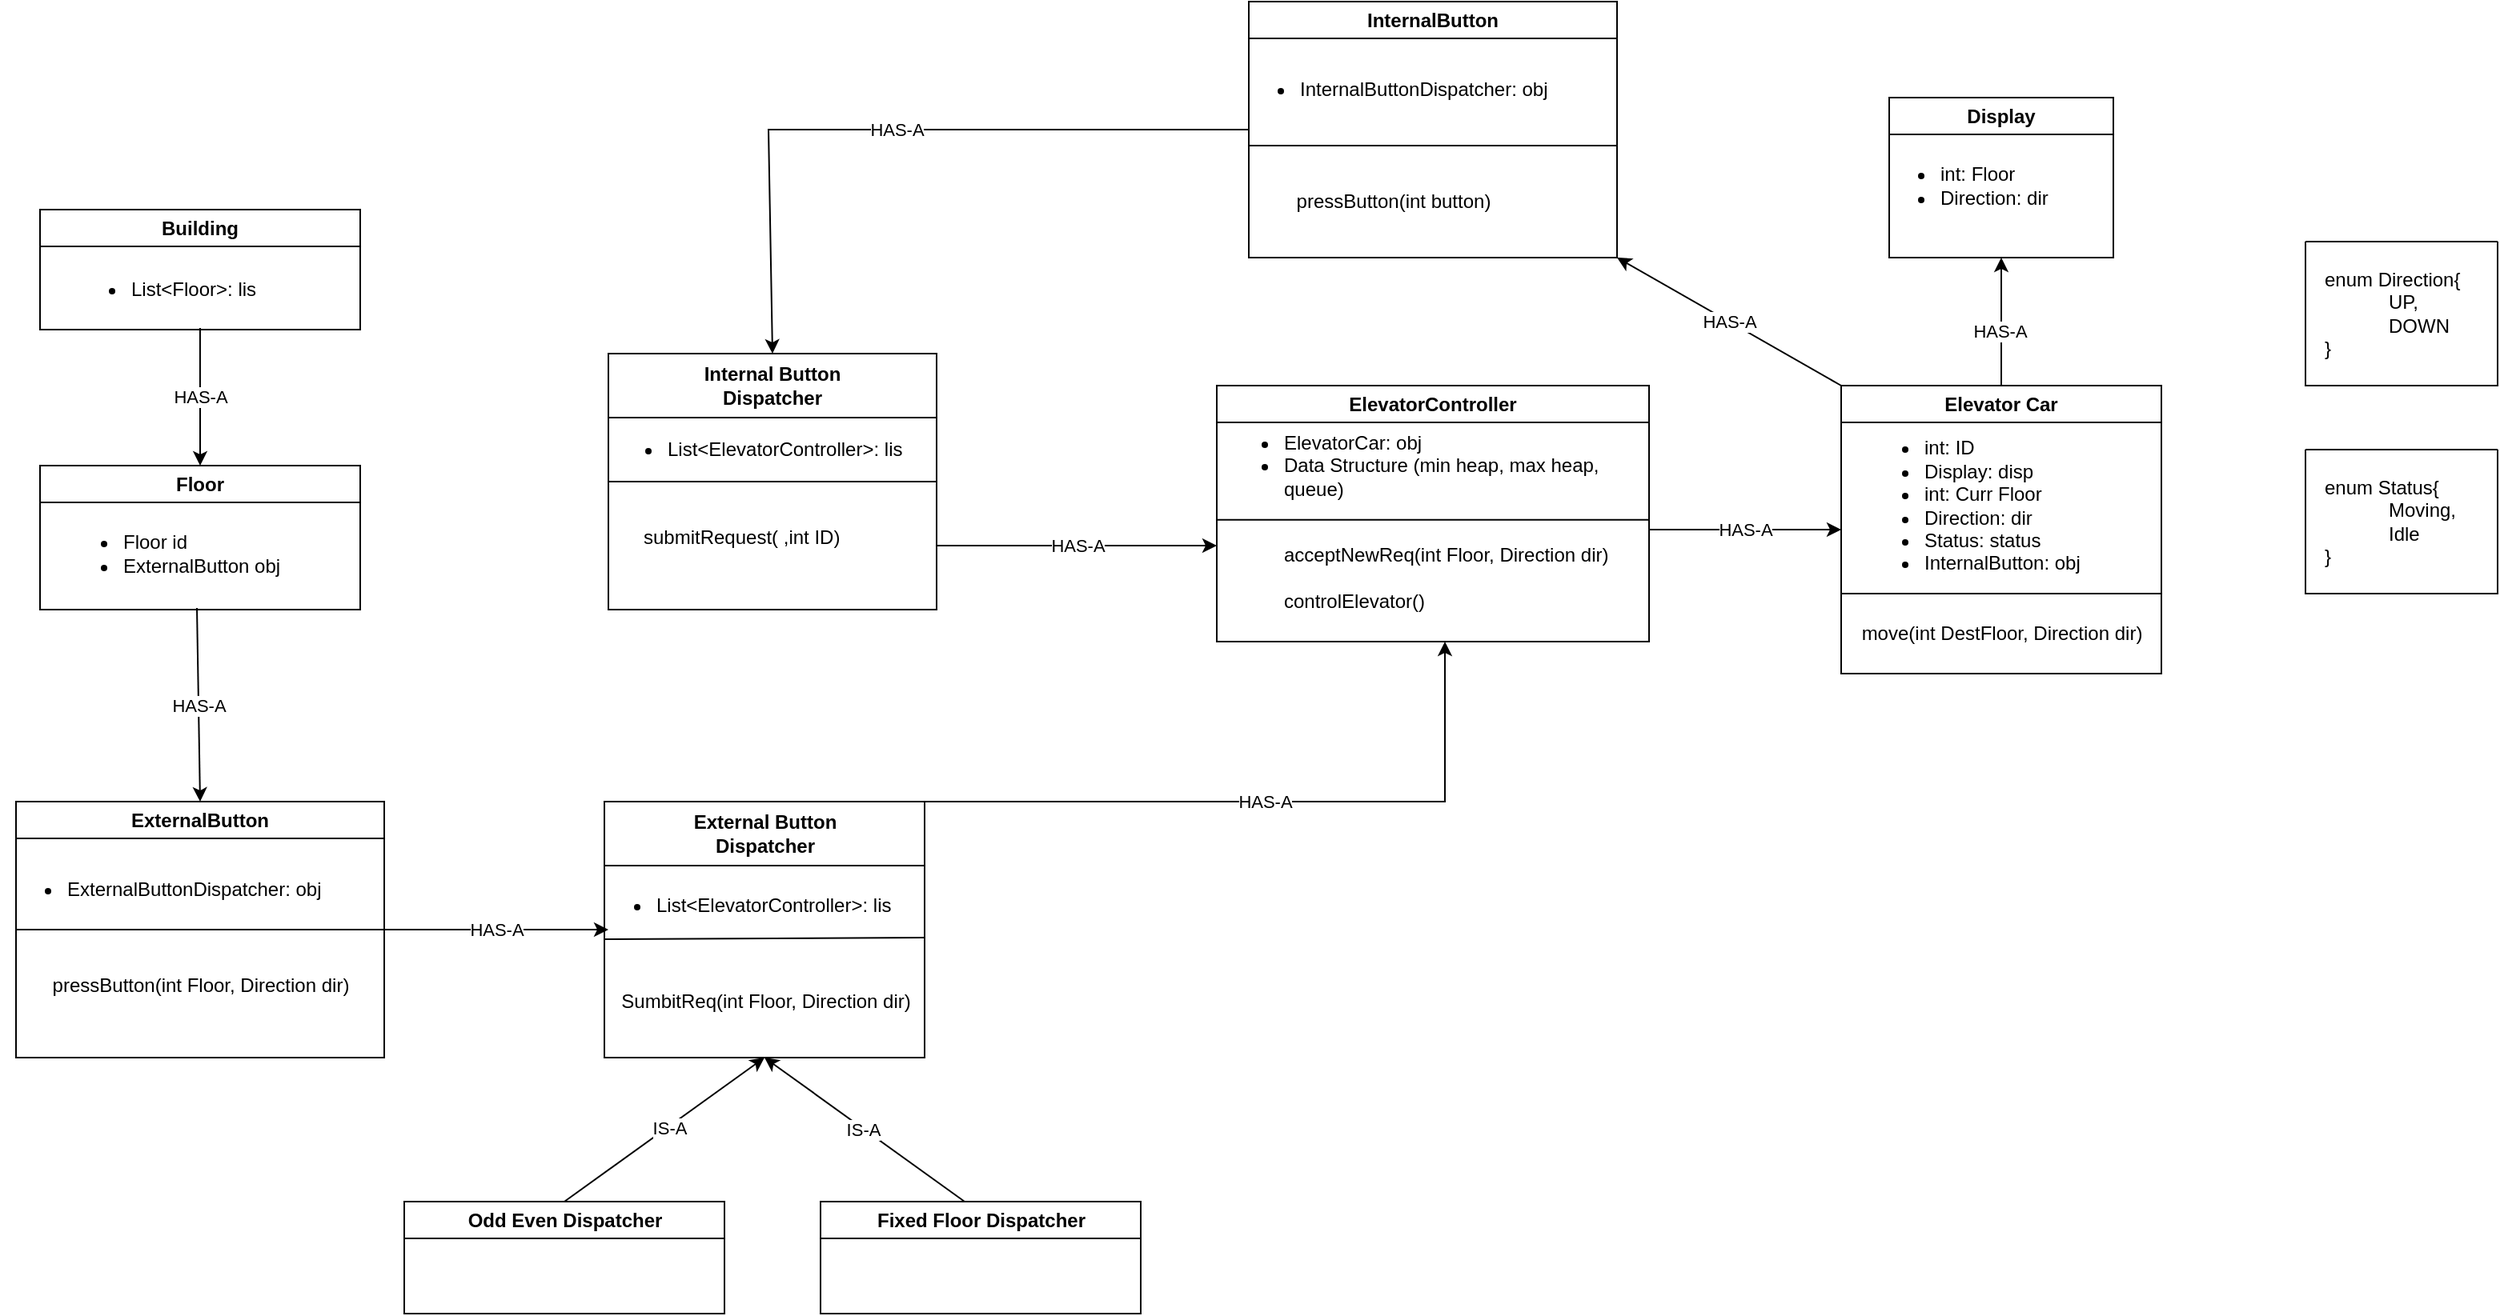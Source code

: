 <mxfile version="28.2.5">
  <diagram name="Page-1" id="kEkYTPhfgNTUpZRSE3Kp">
    <mxGraphModel dx="2878" dy="1769" grid="1" gridSize="10" guides="1" tooltips="1" connect="1" arrows="1" fold="1" page="0" pageScale="1" pageWidth="1654" pageHeight="1169" background="none" math="0" shadow="0">
      <root>
        <mxCell id="0" />
        <mxCell id="1" parent="0" />
        <mxCell id="lN0mKdKQWCnUBSCiJq2a-1" value="Display" style="swimlane;whiteSpace=wrap;html=1;" parent="1" vertex="1">
          <mxGeometry x="320" y="-720" width="140" height="100" as="geometry" />
        </mxCell>
        <mxCell id="lN0mKdKQWCnUBSCiJq2a-3" value="&lt;ul&gt;&lt;li&gt;int: Floor&amp;nbsp;&lt;/li&gt;&lt;li&gt;Direction: dir&lt;/li&gt;&lt;/ul&gt;" style="text;html=1;align=left;verticalAlign=middle;resizable=0;points=[];autosize=1;strokeColor=none;fillColor=none;" parent="lN0mKdKQWCnUBSCiJq2a-1" vertex="1">
          <mxGeometry x="-10" y="20" width="130" height="70" as="geometry" />
        </mxCell>
        <mxCell id="lN0mKdKQWCnUBSCiJq2a-4" value="" style="swimlane;startSize=0;align=left;fontStyle=0" parent="1" vertex="1">
          <mxGeometry x="580" y="-630" width="120" height="90" as="geometry" />
        </mxCell>
        <mxCell id="lN0mKdKQWCnUBSCiJq2a-6" value="enum Direction{&lt;blockquote style=&quot;margin: 0 0 0 40px; border: none; padding: 0px;&quot;&gt;&lt;div&gt;UP,&lt;/div&gt;&lt;div&gt;DOWN&lt;/div&gt;&lt;/blockquote&gt;&lt;div&gt;}&lt;/div&gt;" style="text;html=1;align=left;verticalAlign=middle;resizable=0;points=[];autosize=1;strokeColor=none;fillColor=none;" parent="lN0mKdKQWCnUBSCiJq2a-4" vertex="1">
          <mxGeometry x="10" y="10" width="110" height="70" as="geometry" />
        </mxCell>
        <mxCell id="lN0mKdKQWCnUBSCiJq2a-7" value="" style="swimlane;startSize=0;align=left;fontStyle=0" parent="1" vertex="1">
          <mxGeometry x="580" y="-500" width="120" height="90" as="geometry" />
        </mxCell>
        <mxCell id="lN0mKdKQWCnUBSCiJq2a-8" value="enum Status{&lt;blockquote style=&quot;margin: 0 0 0 40px; border: none; padding: 0px;&quot;&gt;&lt;div&gt;Moving,&lt;/div&gt;&lt;div&gt;Idle&lt;/div&gt;&lt;/blockquote&gt;&lt;div&gt;}&lt;/div&gt;" style="text;html=1;align=left;verticalAlign=middle;resizable=0;points=[];autosize=1;strokeColor=none;fillColor=none;" parent="lN0mKdKQWCnUBSCiJq2a-7" vertex="1">
          <mxGeometry x="10" y="10" width="110" height="70" as="geometry" />
        </mxCell>
        <mxCell id="lN0mKdKQWCnUBSCiJq2a-10" value="Elevator Car" style="swimlane;whiteSpace=wrap;html=1;" parent="1" vertex="1">
          <mxGeometry x="290" y="-540" width="200" height="180" as="geometry" />
        </mxCell>
        <mxCell id="lN0mKdKQWCnUBSCiJq2a-11" value="&lt;ul&gt;&lt;li&gt;int: ID&lt;/li&gt;&lt;li&gt;Display: disp&lt;/li&gt;&lt;li&gt;int: Curr Floor&lt;/li&gt;&lt;li&gt;Direction: dir&lt;/li&gt;&lt;li&gt;Status: status&lt;/li&gt;&lt;li&gt;InternalButton: obj&lt;/li&gt;&lt;/ul&gt;" style="text;html=1;align=left;verticalAlign=middle;resizable=0;points=[];autosize=1;strokeColor=none;fillColor=none;" parent="lN0mKdKQWCnUBSCiJq2a-10" vertex="1">
          <mxGeometry x="10" y="15" width="160" height="120" as="geometry" />
        </mxCell>
        <mxCell id="lN0mKdKQWCnUBSCiJq2a-13" value="move(int DestFloor, Direction dir)" style="text;html=1;align=center;verticalAlign=middle;resizable=0;points=[];autosize=1;strokeColor=none;fillColor=none;" parent="lN0mKdKQWCnUBSCiJq2a-10" vertex="1">
          <mxGeometry y="140" width="200" height="30" as="geometry" />
        </mxCell>
        <mxCell id="lN0mKdKQWCnUBSCiJq2a-12" value="" style="endArrow=none;html=1;rounded=0;" parent="1" edge="1">
          <mxGeometry width="50" height="50" relative="1" as="geometry">
            <mxPoint x="290" y="-410" as="sourcePoint" />
            <mxPoint x="490" y="-410" as="targetPoint" />
          </mxGeometry>
        </mxCell>
        <mxCell id="lN0mKdKQWCnUBSCiJq2a-14" value="" style="endArrow=classic;html=1;rounded=0;entryX=0.5;entryY=1;entryDx=0;entryDy=0;exitX=0.5;exitY=0;exitDx=0;exitDy=0;" parent="1" source="lN0mKdKQWCnUBSCiJq2a-10" target="lN0mKdKQWCnUBSCiJq2a-1" edge="1">
          <mxGeometry width="50" height="50" relative="1" as="geometry">
            <mxPoint x="390" y="-570" as="sourcePoint" />
            <mxPoint x="470" y="-590" as="targetPoint" />
          </mxGeometry>
        </mxCell>
        <mxCell id="lN0mKdKQWCnUBSCiJq2a-15" value="HAS-A" style="edgeLabel;html=1;align=center;verticalAlign=middle;resizable=0;points=[];" parent="lN0mKdKQWCnUBSCiJq2a-14" vertex="1" connectable="0">
          <mxGeometry x="-0.15" y="1" relative="1" as="geometry">
            <mxPoint as="offset" />
          </mxGeometry>
        </mxCell>
        <mxCell id="lN0mKdKQWCnUBSCiJq2a-16" value="InternalButton" style="swimlane;whiteSpace=wrap;html=1;" parent="1" vertex="1">
          <mxGeometry x="-80" y="-780" width="230" height="160" as="geometry" />
        </mxCell>
        <mxCell id="lN0mKdKQWCnUBSCiJq2a-17" value="pressButton(int button)" style="text;html=1;align=center;verticalAlign=middle;resizable=0;points=[];autosize=1;strokeColor=none;fillColor=none;" parent="lN0mKdKQWCnUBSCiJq2a-16" vertex="1">
          <mxGeometry x="20" y="110" width="140" height="30" as="geometry" />
        </mxCell>
        <mxCell id="lN0mKdKQWCnUBSCiJq2a-30" value="&lt;ul&gt;&lt;li&gt;InternalButtonDispatcher: obj&lt;/li&gt;&lt;/ul&gt;" style="text;html=1;align=left;verticalAlign=middle;resizable=0;points=[];autosize=1;strokeColor=none;fillColor=none;" parent="lN0mKdKQWCnUBSCiJq2a-16" vertex="1">
          <mxGeometry x="-10" y="30" width="220" height="50" as="geometry" />
        </mxCell>
        <mxCell id="lN0mKdKQWCnUBSCiJq2a-18" value="" style="endArrow=none;html=1;rounded=0;" parent="1" edge="1">
          <mxGeometry width="50" height="50" relative="1" as="geometry">
            <mxPoint x="-80" y="-690" as="sourcePoint" />
            <mxPoint x="150" y="-690" as="targetPoint" />
          </mxGeometry>
        </mxCell>
        <mxCell id="lN0mKdKQWCnUBSCiJq2a-19" value="ElevatorController" style="swimlane;whiteSpace=wrap;html=1;" parent="1" vertex="1">
          <mxGeometry x="-100" y="-540" width="270" height="160" as="geometry" />
        </mxCell>
        <mxCell id="lN0mKdKQWCnUBSCiJq2a-20" value="&lt;ul&gt;&lt;li&gt;ElevatorCar: obj&lt;/li&gt;&lt;li&gt;Data Structure (min heap, max heap, &lt;br&gt;queue)&lt;/li&gt;&lt;/ul&gt;" style="text;html=1;align=left;verticalAlign=middle;resizable=0;points=[];autosize=1;strokeColor=none;fillColor=none;" parent="lN0mKdKQWCnUBSCiJq2a-19" vertex="1">
          <mxGeometry y="10" width="260" height="80" as="geometry" />
        </mxCell>
        <mxCell id="lN0mKdKQWCnUBSCiJq2a-27" value="acceptNewReq(int Floor, Direction dir)&lt;div&gt;&lt;br&gt;&lt;/div&gt;&lt;div&gt;controlElevator()&lt;/div&gt;" style="text;html=1;align=left;verticalAlign=middle;resizable=0;points=[];autosize=1;strokeColor=none;fillColor=none;" parent="lN0mKdKQWCnUBSCiJq2a-19" vertex="1">
          <mxGeometry x="40" y="90" width="230" height="60" as="geometry" />
        </mxCell>
        <mxCell id="lN0mKdKQWCnUBSCiJq2a-21" value="" style="endArrow=none;html=1;rounded=0;exitX=0;exitY=0.25;exitDx=0;exitDy=0;" parent="lN0mKdKQWCnUBSCiJq2a-19" edge="1">
          <mxGeometry width="50" height="50" relative="1" as="geometry">
            <mxPoint y="83.82" as="sourcePoint" />
            <mxPoint x="270" y="83.82" as="targetPoint" />
            <Array as="points">
              <mxPoint x="170" y="83.82" />
            </Array>
          </mxGeometry>
        </mxCell>
        <mxCell id="lN0mKdKQWCnUBSCiJq2a-22" value="" style="endArrow=classic;html=1;rounded=0;exitX=0;exitY=0;exitDx=0;exitDy=0;entryX=1;entryY=1;entryDx=0;entryDy=0;" parent="1" source="lN0mKdKQWCnUBSCiJq2a-10" target="lN0mKdKQWCnUBSCiJq2a-16" edge="1">
          <mxGeometry relative="1" as="geometry">
            <mxPoint x="-310" y="-430" as="sourcePoint" />
            <mxPoint x="-210" y="-430" as="targetPoint" />
          </mxGeometry>
        </mxCell>
        <mxCell id="lN0mKdKQWCnUBSCiJq2a-23" value="HAS-A" style="edgeLabel;resizable=0;html=1;;align=center;verticalAlign=middle;" parent="lN0mKdKQWCnUBSCiJq2a-22" connectable="0" vertex="1">
          <mxGeometry relative="1" as="geometry" />
        </mxCell>
        <mxCell id="lN0mKdKQWCnUBSCiJq2a-25" value="" style="endArrow=classic;html=1;rounded=0;entryX=0;entryY=0.5;entryDx=0;entryDy=0;" parent="1" target="lN0mKdKQWCnUBSCiJq2a-10" edge="1">
          <mxGeometry relative="1" as="geometry">
            <mxPoint x="170" y="-450" as="sourcePoint" />
            <mxPoint x="370" y="-230" as="targetPoint" />
          </mxGeometry>
        </mxCell>
        <mxCell id="lN0mKdKQWCnUBSCiJq2a-26" value="HAS-A" style="edgeLabel;resizable=0;html=1;;align=center;verticalAlign=middle;" parent="lN0mKdKQWCnUBSCiJq2a-25" connectable="0" vertex="1">
          <mxGeometry relative="1" as="geometry" />
        </mxCell>
        <mxCell id="lN0mKdKQWCnUBSCiJq2a-28" value="External Button&lt;div&gt;Dispatcher&lt;/div&gt;" style="swimlane;whiteSpace=wrap;html=1;startSize=40;" parent="1" vertex="1">
          <mxGeometry x="-482.5" y="-280" width="200" height="160" as="geometry" />
        </mxCell>
        <mxCell id="lN0mKdKQWCnUBSCiJq2a-48" value="SumbitReq(int Floor, Direction dir)" style="text;html=1;align=center;verticalAlign=middle;resizable=0;points=[];autosize=1;strokeColor=none;fillColor=none;" parent="lN0mKdKQWCnUBSCiJq2a-28" vertex="1">
          <mxGeometry y="110" width="200" height="30" as="geometry" />
        </mxCell>
        <mxCell id="Sv7O3x_LQ-dL_3ePFqM9-3" value="&lt;ul&gt;&lt;li&gt;List&amp;lt;ElevatorController&amp;gt;: lis&lt;/li&gt;&lt;/ul&gt;" style="text;html=1;align=left;verticalAlign=middle;resizable=0;points=[];autosize=1;strokeColor=none;fillColor=none;" vertex="1" parent="lN0mKdKQWCnUBSCiJq2a-28">
          <mxGeometry x="-10" y="40" width="210" height="50" as="geometry" />
        </mxCell>
        <mxCell id="Sv7O3x_LQ-dL_3ePFqM9-4" value="" style="endArrow=none;html=1;rounded=0;entryX=1;entryY=0.5;entryDx=0;entryDy=0;exitX=0.048;exitY=0.92;exitDx=0;exitDy=0;exitPerimeter=0;" edge="1" parent="lN0mKdKQWCnUBSCiJq2a-28" source="Sv7O3x_LQ-dL_3ePFqM9-3">
          <mxGeometry width="50" height="50" relative="1" as="geometry">
            <mxPoint x="-5" y="85" as="sourcePoint" />
            <mxPoint x="200" y="85" as="targetPoint" />
          </mxGeometry>
        </mxCell>
        <mxCell id="lN0mKdKQWCnUBSCiJq2a-29" value="Internal Button&lt;div&gt;Dispatcher&lt;/div&gt;" style="swimlane;whiteSpace=wrap;html=1;startSize=40;" parent="1" vertex="1">
          <mxGeometry x="-480" y="-560" width="205" height="160" as="geometry" />
        </mxCell>
        <mxCell id="lN0mKdKQWCnUBSCiJq2a-36" value="&lt;ul&gt;&lt;li&gt;List&amp;lt;ElevatorController&amp;gt;: lis&lt;/li&gt;&lt;/ul&gt;" style="text;html=1;align=left;verticalAlign=middle;resizable=0;points=[];autosize=1;strokeColor=none;fillColor=none;" parent="lN0mKdKQWCnUBSCiJq2a-29" vertex="1">
          <mxGeometry x="-5" y="35" width="210" height="50" as="geometry" />
        </mxCell>
        <mxCell id="lN0mKdKQWCnUBSCiJq2a-38" value="submitRequest( ,int ID)" style="text;html=1;align=left;verticalAlign=middle;resizable=0;points=[];autosize=1;strokeColor=none;fillColor=none;" parent="lN0mKdKQWCnUBSCiJq2a-29" vertex="1">
          <mxGeometry x="20" y="100" width="150" height="30" as="geometry" />
        </mxCell>
        <mxCell id="lN0mKdKQWCnUBSCiJq2a-33" value="" style="endArrow=classic;html=1;rounded=0;entryX=0.5;entryY=0;entryDx=0;entryDy=0;exitX=0;exitY=0.5;exitDx=0;exitDy=0;" parent="1" source="lN0mKdKQWCnUBSCiJq2a-16" target="lN0mKdKQWCnUBSCiJq2a-29" edge="1">
          <mxGeometry relative="1" as="geometry">
            <mxPoint x="-290" y="-680" as="sourcePoint" />
            <mxPoint x="-30" y="-620" as="targetPoint" />
            <Array as="points">
              <mxPoint x="-380" y="-700" />
            </Array>
          </mxGeometry>
        </mxCell>
        <mxCell id="lN0mKdKQWCnUBSCiJq2a-34" value="HAS-A" style="edgeLabel;resizable=0;html=1;;align=center;verticalAlign=middle;" parent="lN0mKdKQWCnUBSCiJq2a-33" connectable="0" vertex="1">
          <mxGeometry relative="1" as="geometry" />
        </mxCell>
        <mxCell id="lN0mKdKQWCnUBSCiJq2a-37" value="" style="endArrow=none;html=1;rounded=0;entryX=1;entryY=0.5;entryDx=0;entryDy=0;exitX=0;exitY=0.5;exitDx=0;exitDy=0;" parent="1" source="lN0mKdKQWCnUBSCiJq2a-29" target="lN0mKdKQWCnUBSCiJq2a-29" edge="1">
          <mxGeometry width="50" height="50" relative="1" as="geometry">
            <mxPoint x="-540" y="-300" as="sourcePoint" />
            <mxPoint x="-370" y="-340" as="targetPoint" />
          </mxGeometry>
        </mxCell>
        <mxCell id="lN0mKdKQWCnUBSCiJq2a-40" value="" style="endArrow=classic;html=1;rounded=0;exitX=1;exitY=0.75;exitDx=0;exitDy=0;" parent="1" source="lN0mKdKQWCnUBSCiJq2a-29" edge="1">
          <mxGeometry relative="1" as="geometry">
            <mxPoint x="-130" y="-620" as="sourcePoint" />
            <mxPoint x="-100" y="-440" as="targetPoint" />
          </mxGeometry>
        </mxCell>
        <mxCell id="lN0mKdKQWCnUBSCiJq2a-41" value="HAS-A" style="edgeLabel;resizable=0;html=1;;align=center;verticalAlign=middle;" parent="lN0mKdKQWCnUBSCiJq2a-40" connectable="0" vertex="1">
          <mxGeometry relative="1" as="geometry" />
        </mxCell>
        <mxCell id="lN0mKdKQWCnUBSCiJq2a-42" value="Odd Even Dispatcher" style="swimlane;whiteSpace=wrap;html=1;" parent="1" vertex="1">
          <mxGeometry x="-607.5" y="-30" width="200" height="70" as="geometry" />
        </mxCell>
        <mxCell id="lN0mKdKQWCnUBSCiJq2a-43" value="Fixed Floor Dispatcher" style="swimlane;whiteSpace=wrap;html=1;" parent="1" vertex="1">
          <mxGeometry x="-347.5" y="-30" width="200" height="70" as="geometry" />
        </mxCell>
        <mxCell id="lN0mKdKQWCnUBSCiJq2a-44" value="" style="endArrow=classic;html=1;rounded=0;entryX=0.5;entryY=1;entryDx=0;entryDy=0;exitX=0.5;exitY=0;exitDx=0;exitDy=0;" parent="1" source="lN0mKdKQWCnUBSCiJq2a-42" target="lN0mKdKQWCnUBSCiJq2a-28" edge="1">
          <mxGeometry width="50" height="50" relative="1" as="geometry">
            <mxPoint x="-722.5" y="-60" as="sourcePoint" />
            <mxPoint x="-672.5" y="-110" as="targetPoint" />
          </mxGeometry>
        </mxCell>
        <mxCell id="lN0mKdKQWCnUBSCiJq2a-47" value="IS-A" style="edgeLabel;html=1;align=center;verticalAlign=middle;resizable=0;points=[];" parent="lN0mKdKQWCnUBSCiJq2a-44" vertex="1" connectable="0">
          <mxGeometry x="0.042" relative="1" as="geometry">
            <mxPoint as="offset" />
          </mxGeometry>
        </mxCell>
        <mxCell id="lN0mKdKQWCnUBSCiJq2a-45" value="" style="endArrow=classic;html=1;rounded=0;entryX=0.5;entryY=1;entryDx=0;entryDy=0;exitX=0.5;exitY=0;exitDx=0;exitDy=0;" parent="1" target="lN0mKdKQWCnUBSCiJq2a-28" edge="1">
          <mxGeometry width="50" height="50" relative="1" as="geometry">
            <mxPoint x="-257.5" y="-30" as="sourcePoint" />
            <mxPoint x="-752.5" y="-70" as="targetPoint" />
          </mxGeometry>
        </mxCell>
        <mxCell id="lN0mKdKQWCnUBSCiJq2a-46" value="IS-A" style="edgeLabel;html=1;align=center;verticalAlign=middle;resizable=0;points=[];" parent="lN0mKdKQWCnUBSCiJq2a-45" vertex="1" connectable="0">
          <mxGeometry x="0.034" y="1" relative="1" as="geometry">
            <mxPoint x="1" as="offset" />
          </mxGeometry>
        </mxCell>
        <mxCell id="Sv7O3x_LQ-dL_3ePFqM9-1" value="" style="endArrow=classic;html=1;rounded=0;entryX=0;entryY=1;entryDx=0;entryDy=0;exitX=1;exitY=0;exitDx=0;exitDy=0;" edge="1" parent="1" source="lN0mKdKQWCnUBSCiJq2a-28">
          <mxGeometry relative="1" as="geometry">
            <mxPoint x="-140" y="-280" as="sourcePoint" />
            <mxPoint x="42.5" y="-380" as="targetPoint" />
            <Array as="points">
              <mxPoint x="42.5" y="-280" />
            </Array>
          </mxGeometry>
        </mxCell>
        <mxCell id="Sv7O3x_LQ-dL_3ePFqM9-2" value="HAS-A" style="edgeLabel;resizable=0;html=1;;align=center;verticalAlign=middle;" connectable="0" vertex="1" parent="Sv7O3x_LQ-dL_3ePFqM9-1">
          <mxGeometry relative="1" as="geometry" />
        </mxCell>
        <mxCell id="Sv7O3x_LQ-dL_3ePFqM9-5" value="ExternalButton" style="swimlane;whiteSpace=wrap;html=1;" vertex="1" parent="1">
          <mxGeometry x="-850" y="-280" width="230" height="160" as="geometry" />
        </mxCell>
        <mxCell id="Sv7O3x_LQ-dL_3ePFqM9-6" value="pressButton(int Floor, Direction dir)" style="text;html=1;align=center;verticalAlign=middle;resizable=0;points=[];autosize=1;strokeColor=none;fillColor=none;" vertex="1" parent="Sv7O3x_LQ-dL_3ePFqM9-5">
          <mxGeometry x="10" y="100" width="210" height="30" as="geometry" />
        </mxCell>
        <mxCell id="Sv7O3x_LQ-dL_3ePFqM9-7" value="&lt;ul&gt;&lt;li&gt;ExternalButtonDispatcher: obj&lt;/li&gt;&lt;/ul&gt;" style="text;html=1;align=left;verticalAlign=middle;resizable=0;points=[];autosize=1;strokeColor=none;fillColor=none;" vertex="1" parent="Sv7O3x_LQ-dL_3ePFqM9-5">
          <mxGeometry x="-10" y="30" width="220" height="50" as="geometry" />
        </mxCell>
        <mxCell id="Sv7O3x_LQ-dL_3ePFqM9-8" value="" style="endArrow=none;html=1;rounded=0;" edge="1" parent="Sv7O3x_LQ-dL_3ePFqM9-5">
          <mxGeometry width="50" height="50" relative="1" as="geometry">
            <mxPoint y="80" as="sourcePoint" />
            <mxPoint x="230" y="80" as="targetPoint" />
          </mxGeometry>
        </mxCell>
        <mxCell id="Sv7O3x_LQ-dL_3ePFqM9-9" value="" style="endArrow=classic;html=1;rounded=0;exitX=1;exitY=0.5;exitDx=0;exitDy=0;" edge="1" parent="1" source="Sv7O3x_LQ-dL_3ePFqM9-5">
          <mxGeometry relative="1" as="geometry">
            <mxPoint x="-610" y="-200" as="sourcePoint" />
            <mxPoint x="-480" y="-200" as="targetPoint" />
          </mxGeometry>
        </mxCell>
        <mxCell id="Sv7O3x_LQ-dL_3ePFqM9-10" value="HAS-A" style="edgeLabel;resizable=0;html=1;;align=center;verticalAlign=middle;" connectable="0" vertex="1" parent="Sv7O3x_LQ-dL_3ePFqM9-9">
          <mxGeometry relative="1" as="geometry" />
        </mxCell>
        <mxCell id="Sv7O3x_LQ-dL_3ePFqM9-11" value="Floor" style="swimlane;whiteSpace=wrap;html=1;" vertex="1" parent="1">
          <mxGeometry x="-835" y="-490" width="200" height="90" as="geometry" />
        </mxCell>
        <mxCell id="Sv7O3x_LQ-dL_3ePFqM9-12" value="&lt;ul&gt;&lt;li&gt;Floor id&lt;/li&gt;&lt;li&gt;ExternalButton obj&lt;/li&gt;&lt;/ul&gt;" style="text;html=1;align=left;verticalAlign=middle;resizable=0;points=[];autosize=1;strokeColor=none;fillColor=none;" vertex="1" parent="Sv7O3x_LQ-dL_3ePFqM9-11">
          <mxGeometry x="10" y="20" width="160" height="70" as="geometry" />
        </mxCell>
        <mxCell id="Sv7O3x_LQ-dL_3ePFqM9-13" value="" style="endArrow=classic;html=1;rounded=0;exitX=0.55;exitY=0.986;exitDx=0;exitDy=0;exitPerimeter=0;entryX=0.5;entryY=0;entryDx=0;entryDy=0;" edge="1" parent="1" source="Sv7O3x_LQ-dL_3ePFqM9-12" target="Sv7O3x_LQ-dL_3ePFqM9-5">
          <mxGeometry relative="1" as="geometry">
            <mxPoint x="-780" y="-350" as="sourcePoint" />
            <mxPoint x="-680" y="-350" as="targetPoint" />
          </mxGeometry>
        </mxCell>
        <mxCell id="Sv7O3x_LQ-dL_3ePFqM9-14" value="HAS-A" style="edgeLabel;resizable=0;html=1;;align=center;verticalAlign=middle;" connectable="0" vertex="1" parent="Sv7O3x_LQ-dL_3ePFqM9-13">
          <mxGeometry relative="1" as="geometry" />
        </mxCell>
        <mxCell id="Sv7O3x_LQ-dL_3ePFqM9-15" value="Building" style="swimlane;whiteSpace=wrap;html=1;" vertex="1" parent="1">
          <mxGeometry x="-835" y="-650" width="200" height="75" as="geometry" />
        </mxCell>
        <mxCell id="Sv7O3x_LQ-dL_3ePFqM9-16" value="&lt;ul&gt;&lt;li&gt;List&amp;lt;Floor&amp;gt;: lis&lt;/li&gt;&lt;/ul&gt;" style="text;html=1;align=left;verticalAlign=middle;resizable=0;points=[];autosize=1;strokeColor=none;fillColor=none;" vertex="1" parent="Sv7O3x_LQ-dL_3ePFqM9-15">
          <mxGeometry x="15" y="25" width="140" height="50" as="geometry" />
        </mxCell>
        <mxCell id="Sv7O3x_LQ-dL_3ePFqM9-17" value="" style="endArrow=classic;html=1;rounded=0;entryX=0.5;entryY=0;entryDx=0;entryDy=0;exitX=0.607;exitY=0.98;exitDx=0;exitDy=0;exitPerimeter=0;" edge="1" parent="1" source="Sv7O3x_LQ-dL_3ePFqM9-16" target="Sv7O3x_LQ-dL_3ePFqM9-11">
          <mxGeometry relative="1" as="geometry">
            <mxPoint x="-1200" y="-500" as="sourcePoint" />
            <mxPoint x="-1100" y="-500" as="targetPoint" />
          </mxGeometry>
        </mxCell>
        <mxCell id="Sv7O3x_LQ-dL_3ePFqM9-18" value="HAS-A" style="edgeLabel;resizable=0;html=1;;align=center;verticalAlign=middle;" connectable="0" vertex="1" parent="Sv7O3x_LQ-dL_3ePFqM9-17">
          <mxGeometry relative="1" as="geometry" />
        </mxCell>
      </root>
    </mxGraphModel>
  </diagram>
</mxfile>
